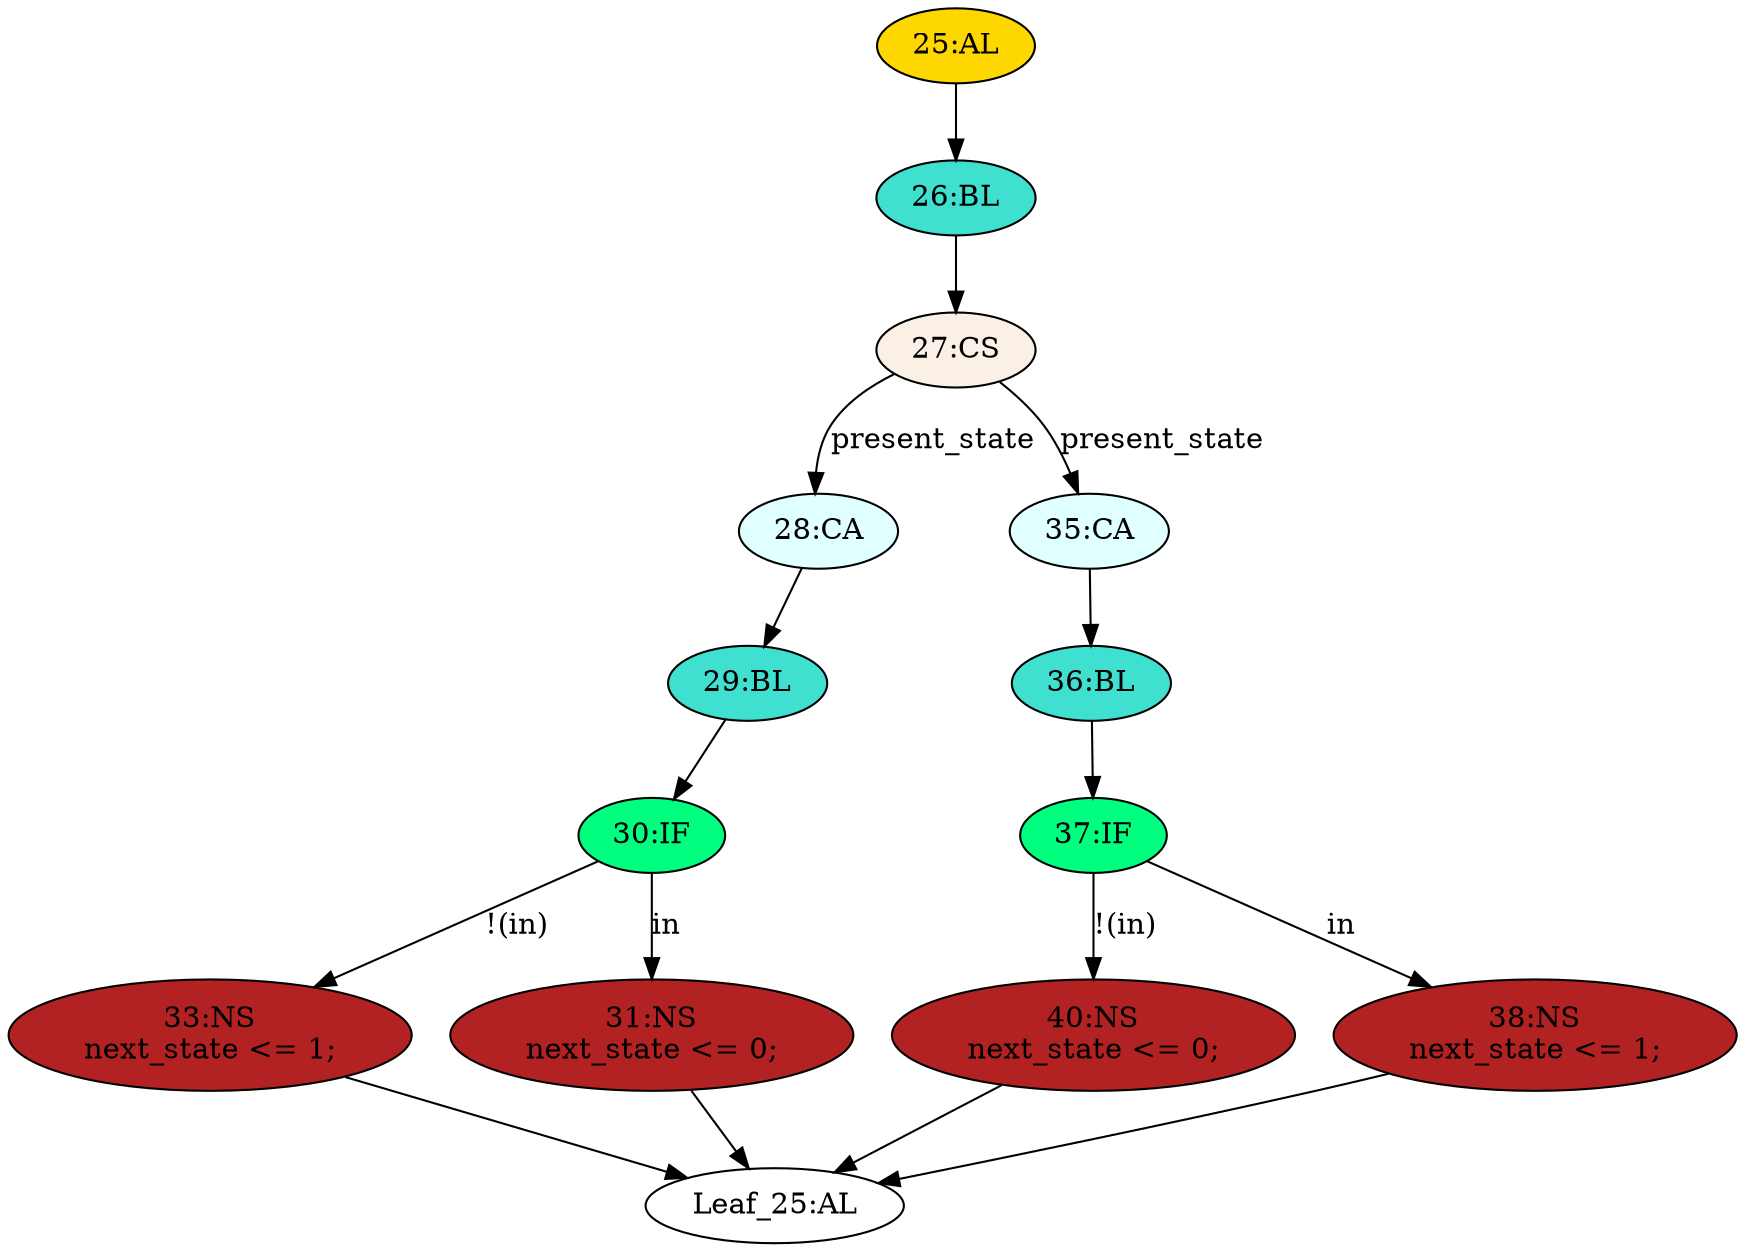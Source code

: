 strict digraph "" {
	node [label="\N"];
	"25:AL"	[ast="<pyverilog.vparser.ast.Always object at 0x7f8f28fb4490>",
		clk_sens=False,
		fillcolor=gold,
		label="25:AL",
		sens="['present_state', 'in']",
		statements="[]",
		style=filled,
		typ=Always,
		use_var="['present_state', 'in']"];
	"26:BL"	[ast="<pyverilog.vparser.ast.Block object at 0x7f8f28fb4650>",
		fillcolor=turquoise,
		label="26:BL",
		statements="[]",
		style=filled,
		typ=Block];
	"25:AL" -> "26:BL"	[cond="[]",
		lineno=None];
	"Leaf_25:AL"	[def_var="['next_state']",
		label="Leaf_25:AL"];
	"28:CA"	[ast="<pyverilog.vparser.ast.Case object at 0x7f8f28fb4750>",
		fillcolor=lightcyan,
		label="28:CA",
		statements="[]",
		style=filled,
		typ=Case];
	"29:BL"	[ast="<pyverilog.vparser.ast.Block object at 0x7f8f28fb47d0>",
		fillcolor=turquoise,
		label="29:BL",
		statements="[]",
		style=filled,
		typ=Block];
	"28:CA" -> "29:BL"	[cond="[]",
		lineno=None];
	"37:IF"	[ast="<pyverilog.vparser.ast.IfStatement object at 0x7f8f28fb48d0>",
		fillcolor=springgreen,
		label="37:IF",
		statements="[]",
		style=filled,
		typ=IfStatement];
	"40:NS"	[ast="<pyverilog.vparser.ast.NonblockingSubstitution object at 0x7f8f28fb4910>",
		fillcolor=firebrick,
		label="40:NS
next_state <= 0;",
		statements="[<pyverilog.vparser.ast.NonblockingSubstitution object at 0x7f8f28fb4910>]",
		style=filled,
		typ=NonblockingSubstitution];
	"37:IF" -> "40:NS"	[cond="['in']",
		label="!(in)",
		lineno=37];
	"38:NS"	[ast="<pyverilog.vparser.ast.NonblockingSubstitution object at 0x7f8f28fb4a90>",
		fillcolor=firebrick,
		label="38:NS
next_state <= 1;",
		statements="[<pyverilog.vparser.ast.NonblockingSubstitution object at 0x7f8f28fb4a90>]",
		style=filled,
		typ=NonblockingSubstitution];
	"37:IF" -> "38:NS"	[cond="['in']",
		label=in,
		lineno=37];
	"36:BL"	[ast="<pyverilog.vparser.ast.Block object at 0x7f8f28fb4890>",
		fillcolor=turquoise,
		label="36:BL",
		statements="[]",
		style=filled,
		typ=Block];
	"36:BL" -> "37:IF"	[cond="[]",
		lineno=None];
	"40:NS" -> "Leaf_25:AL"	[cond="[]",
		lineno=None];
	"27:CS"	[ast="<pyverilog.vparser.ast.CaseStatement object at 0x7f8f28fb4690>",
		fillcolor=linen,
		label="27:CS",
		statements="[]",
		style=filled,
		typ=CaseStatement];
	"26:BL" -> "27:CS"	[cond="[]",
		lineno=None];
	"27:CS" -> "28:CA"	[cond="['present_state']",
		label=present_state,
		lineno=27];
	"35:CA"	[ast="<pyverilog.vparser.ast.Case object at 0x7f8f28fb4810>",
		fillcolor=lightcyan,
		label="35:CA",
		statements="[]",
		style=filled,
		typ=Case];
	"27:CS" -> "35:CA"	[cond="['present_state']",
		label=present_state,
		lineno=27];
	"35:CA" -> "36:BL"	[cond="[]",
		lineno=None];
	"33:NS"	[ast="<pyverilog.vparser.ast.NonblockingSubstitution object at 0x7f8f28fb4110>",
		fillcolor=firebrick,
		label="33:NS
next_state <= 1;",
		statements="[<pyverilog.vparser.ast.NonblockingSubstitution object at 0x7f8f28fb4110>]",
		style=filled,
		typ=NonblockingSubstitution];
	"33:NS" -> "Leaf_25:AL"	[cond="[]",
		lineno=None];
	"31:NS"	[ast="<pyverilog.vparser.ast.NonblockingSubstitution object at 0x7f8f28fb42d0>",
		fillcolor=firebrick,
		label="31:NS
next_state <= 0;",
		statements="[<pyverilog.vparser.ast.NonblockingSubstitution object at 0x7f8f28fb42d0>]",
		style=filled,
		typ=NonblockingSubstitution];
	"31:NS" -> "Leaf_25:AL"	[cond="[]",
		lineno=None];
	"38:NS" -> "Leaf_25:AL"	[cond="[]",
		lineno=None];
	"30:IF"	[ast="<pyverilog.vparser.ast.IfStatement object at 0x7f8f28fb4090>",
		fillcolor=springgreen,
		label="30:IF",
		statements="[]",
		style=filled,
		typ=IfStatement];
	"29:BL" -> "30:IF"	[cond="[]",
		lineno=None];
	"30:IF" -> "33:NS"	[cond="['in']",
		label="!(in)",
		lineno=30];
	"30:IF" -> "31:NS"	[cond="['in']",
		label=in,
		lineno=30];
}
